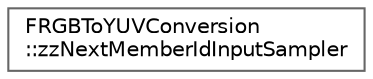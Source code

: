 digraph "Graphical Class Hierarchy"
{
 // INTERACTIVE_SVG=YES
 // LATEX_PDF_SIZE
  bgcolor="transparent";
  edge [fontname=Helvetica,fontsize=10,labelfontname=Helvetica,labelfontsize=10];
  node [fontname=Helvetica,fontsize=10,shape=box,height=0.2,width=0.4];
  rankdir="LR";
  Node0 [id="Node000000",label="FRGBToYUVConversion\l::zzNextMemberIdInputSampler",height=0.2,width=0.4,color="grey40", fillcolor="white", style="filled",URL="$dc/dd4/structFRGBToYUVConversion_1_1zzNextMemberIdInputSampler.html",tooltip=" "];
}
